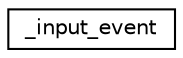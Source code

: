 digraph "Graphical Class Hierarchy"
{
  edge [fontname="Helvetica",fontsize="10",labelfontname="Helvetica",labelfontsize="10"];
  node [fontname="Helvetica",fontsize="10",shape=record];
  rankdir="LR";
  Node1 [label="_input_event",height=0.2,width=0.4,color="black", fillcolor="white", style="filled",URL="$struct__input__event.html"];
}
